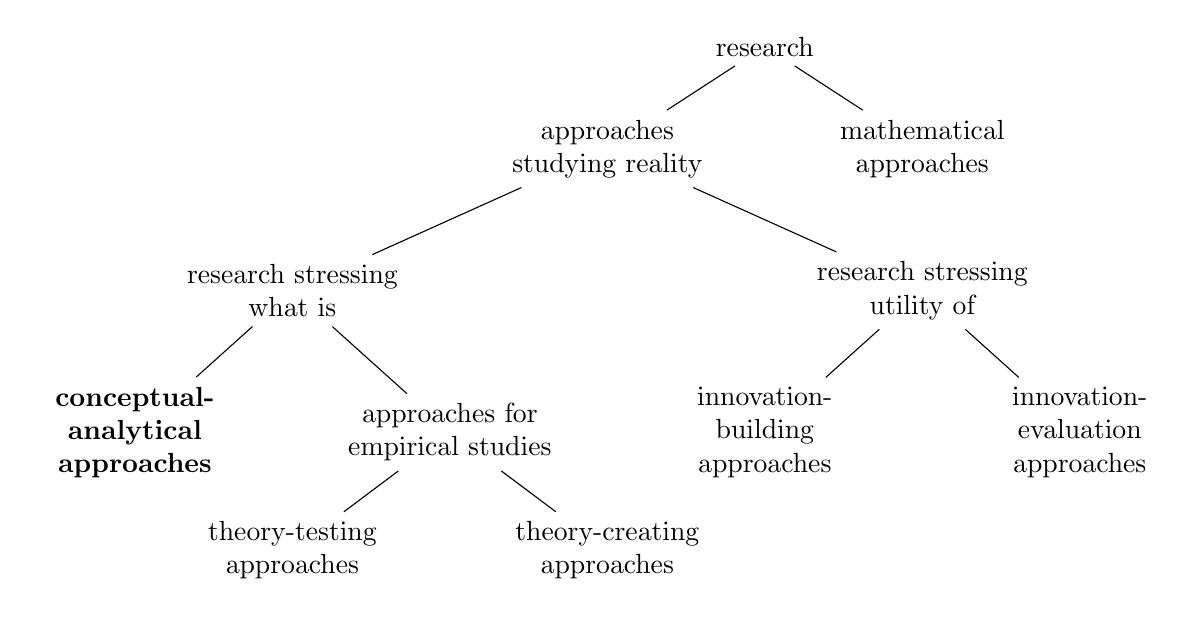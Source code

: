 \usetikzlibrary{trees}

\tikzstyle{bag} = [align=center]

\begin{tikzpicture}[
    level 1/.style={sibling distance=4cm, level distance=1.3cm},
    level 2/.style={sibling distance=8cm, level distance=1.8cm},
    level 3/.style={sibling distance=4cm, level distance=1.8cm},
    level 4/.style={sibling distance=4cm, level distance=1.5cm}
    ]
  \node {research}
    child {node [bag] {approaches \\ studying reality}
      child {node [bag] {research stressing \\ what is}
        child {node [bag] {\textbf{conceptual-} \\ \textbf{analytical} \\ \textbf{approaches}}}
        child {node [bag] {approaches for \\ empirical studies}
          child [bag] {node {theory-testing \\ approaches}}
          child [bag] {node {theory-creating \\ approaches}}
        }
      }
      child [bag] {node {research stressing \\ utility of}
        child [bag] {node {innovation- \\ building \\ approaches}}
        child [bag] {node {innovation- \\ evaluation \\ approaches}}
      }
    }
    child {node [bag] {mathematical \\ approaches}};
\end{tikzpicture}